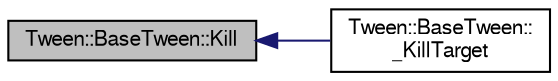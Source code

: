 digraph "Tween::BaseTween::Kill"
{
  bgcolor="transparent";
  edge [fontname="FreeSans",fontsize="10",labelfontname="FreeSans",labelfontsize="10"];
  node [fontname="FreeSans",fontsize="10",shape=record];
  rankdir="LR";
  Node1 [label="Tween::BaseTween::Kill",height=0.2,width=0.4,color="black", fillcolor="grey75", style="filled" fontcolor="black"];
  Node1 -> Node2 [dir="back",color="midnightblue",fontsize="10",style="solid",fontname="FreeSans"];
  Node2 [label="Tween::BaseTween::\l_KillTarget",height=0.2,width=0.4,color="black",URL="$classTween_1_1BaseTween.html#a7de013a07e47e27f61e6d6d2a096934e"];
}

